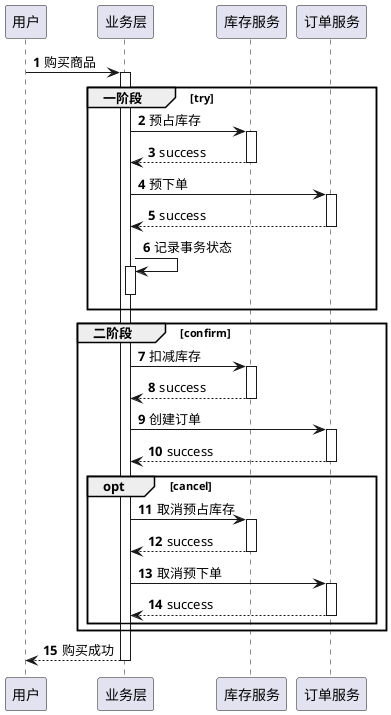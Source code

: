 @startuml
autoactivate on
autonumber

用户 -> 业务层: 购买商品

group 一阶段 [try]
    业务层 -> 库存服务: 预占库存
    return success
    业务层 -> 订单服务: 预下单
    return success
    业务层 -> 业务层 ++-- : 记录事务状态
end

group 二阶段 [confirm]
    业务层 -> 库存服务: 扣减库存
    return success
    业务层 -> 订单服务: 创建订单
    return success

    opt cancel
        业务层 -> 库存服务: 取消预占库存
        return success
        业务层 -> 订单服务: 取消预下单
        return success
    end
end

return 购买成功

@enduml